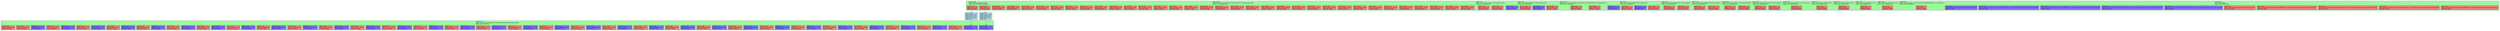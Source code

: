 digraph pipewire {
link_158 [shape=box style=filled fillcolor=lightblue];
link_158 [label="link_id: 158\loutput_node_id: 289\linput_node_id: 291\loutput_port_id: 217\linput_port_id: 287\lstate: init\l"];
port_217 -> link_158 -> port_287;
link_216 [shape=box style=filled fillcolor=lightblue];
link_216 [label="link_id: 216\loutput_node_id: 289\linput_node_id: 291\loutput_port_id: 307\linput_port_id: 328\lstate: init\l"];
port_307 -> link_216 -> port_328;
subgraph cluster_node_286 {
bgcolor=palegreen;
label="node_id: 286\lname: alsa_input.usb-Soundcraft_Soundcraft_Ui24-00.multichannel-input\lmedia_class: Audio/Source\l"
port_322 [shape=box style=filled fillcolor=lightcoral];
port_322 [label="port_id: 322\lname: capture_AUX31\ldirection: output\l"];
port_302 [shape=box style=filled fillcolor=lightcoral];
port_302 [label="port_id: 302\lname: capture_AUX30\ldirection: output\l"];
port_188 [shape=box style=filled fillcolor=lightcoral];
port_188 [label="port_id: 188\lname: capture_AUX29\ldirection: output\l"];
port_182 [shape=box style=filled fillcolor=lightcoral];
port_182 [label="port_id: 182\lname: capture_AUX28\ldirection: output\l"];
port_214 [shape=box style=filled fillcolor=lightcoral];
port_214 [label="port_id: 214\lname: capture_AUX27\ldirection: output\l"];
port_167 [shape=box style=filled fillcolor=lightcoral];
port_167 [label="port_id: 167\lname: capture_AUX26\ldirection: output\l"];
port_187 [shape=box style=filled fillcolor=lightcoral];
port_187 [label="port_id: 187\lname: capture_AUX25\ldirection: output\l"];
port_180 [shape=box style=filled fillcolor=lightcoral];
port_180 [label="port_id: 180\lname: capture_AUX24\ldirection: output\l"];
port_269 [shape=box style=filled fillcolor=lightcoral];
port_269 [label="port_id: 269\lname: capture_AUX23\ldirection: output\l"];
port_285 [shape=box style=filled fillcolor=lightcoral];
port_285 [label="port_id: 285\lname: capture_AUX22\ldirection: output\l"];
port_186 [shape=box style=filled fillcolor=lightcoral];
port_186 [label="port_id: 186\lname: capture_AUX21\ldirection: output\l"];
port_166 [shape=box style=filled fillcolor=lightcoral];
port_166 [label="port_id: 166\lname: capture_AUX20\ldirection: output\l"];
port_320 [shape=box style=filled fillcolor=lightcoral];
port_320 [label="port_id: 320\lname: capture_AUX19\ldirection: output\l"];
port_316 [shape=box style=filled fillcolor=lightcoral];
port_316 [label="port_id: 316\lname: capture_AUX18\ldirection: output\l"];
port_185 [shape=box style=filled fillcolor=lightcoral];
port_185 [label="port_id: 185\lname: capture_AUX17\ldirection: output\l"];
port_174 [shape=box style=filled fillcolor=lightcoral];
port_174 [label="port_id: 174\lname: capture_AUX16\ldirection: output\l"];
port_210 [shape=box style=filled fillcolor=lightcoral];
port_210 [label="port_id: 210\lname: capture_AUX15\ldirection: output\l"];
port_268 [shape=box style=filled fillcolor=lightcoral];
port_268 [label="port_id: 268\lname: capture_AUX14\ldirection: output\l"];
port_184 [shape=box style=filled fillcolor=lightcoral];
port_184 [label="port_id: 184\lname: capture_AUX13\ldirection: output\l"];
port_171 [shape=box style=filled fillcolor=lightcoral];
port_171 [label="port_id: 171\lname: capture_AUX12\ldirection: output\l"];
port_297 [shape=box style=filled fillcolor=lightcoral];
port_297 [label="port_id: 297\lname: capture_AUX11\ldirection: output\l"];
port_163 [shape=box style=filled fillcolor=lightcoral];
port_163 [label="port_id: 163\lname: capture_AUX10\ldirection: output\l"];
port_183 [shape=box style=filled fillcolor=lightcoral];
port_183 [label="port_id: 183\lname: capture_AUX9\ldirection: output\l"];
port_156 [shape=box style=filled fillcolor=lightcoral];
port_156 [label="port_id: 156\lname: capture_AUX8\ldirection: output\l"];
port_162 [shape=box style=filled fillcolor=lightcoral];
port_162 [label="port_id: 162\lname: capture_AUX7\ldirection: output\l"];
port_172 [shape=box style=filled fillcolor=lightcoral];
port_172 [label="port_id: 172\lname: capture_AUX6\ldirection: output\l"];
port_154 [shape=box style=filled fillcolor=lightcoral];
port_154 [label="port_id: 154\lname: capture_AUX5\ldirection: output\l"];
port_87 [shape=box style=filled fillcolor=lightcoral];
port_87 [label="port_id: 87\lname: capture_AUX4\ldirection: output\l"];
port_247 [shape=box style=filled fillcolor=lightcoral];
port_247 [label="port_id: 247\lname: capture_AUX3\ldirection: output\l"];
port_150 [shape=box style=filled fillcolor=lightcoral];
port_150 [label="port_id: 150\lname: capture_AUX2\ldirection: output\l"];
port_168 [shape=box style=filled fillcolor=lightcoral];
port_168 [label="port_id: 168\lname: capture_AUX1\ldirection: output\l"];
port_146 [shape=box style=filled fillcolor=lightcoral];
port_146 [label="port_id: 146\lname: capture_AUX0\ldirection: output\l"];
}
subgraph cluster_node_291 {
bgcolor=palegreen;
label="node_id: 291\lname: alsa_output.usb-Soundcraft_Soundcraft_Ui24-00.multichannel-output\lmedia_class: Audio/Sink\l"
port_257 [shape=box style=filled fillcolor=lightcoral];
port_257 [label="port_id: 257\lname: monitor_AUX31\ldirection: output\l"];
port_142 [shape=box style=filled fillcolor=lightslateblue];
port_142 [label="port_id: 142\lname: playback_AUX31\ldirection: input\l"];
port_175 [shape=box style=filled fillcolor=lightcoral];
port_175 [label="port_id: 175\lname: monitor_AUX30\ldirection: output\l"];
port_138 [shape=box style=filled fillcolor=lightslateblue];
port_138 [label="port_id: 138\lname: playback_AUX30\ldirection: input\l"];
port_176 [shape=box style=filled fillcolor=lightcoral];
port_176 [label="port_id: 176\lname: monitor_AUX29\ldirection: output\l"];
port_134 [shape=box style=filled fillcolor=lightslateblue];
port_134 [label="port_id: 134\lname: playback_AUX29\ldirection: input\l"];
port_181 [shape=box style=filled fillcolor=lightcoral];
port_181 [label="port_id: 181\lname: monitor_AUX28\ldirection: output\l"];
port_130 [shape=box style=filled fillcolor=lightslateblue];
port_130 [label="port_id: 130\lname: playback_AUX28\ldirection: input\l"];
port_63 [shape=box style=filled fillcolor=lightcoral];
port_63 [label="port_id: 63\lname: monitor_AUX27\ldirection: output\l"];
port_126 [shape=box style=filled fillcolor=lightslateblue];
port_126 [label="port_id: 126\lname: playback_AUX27\ldirection: input\l"];
port_177 [shape=box style=filled fillcolor=lightcoral];
port_177 [label="port_id: 177\lname: monitor_AUX26\ldirection: output\l"];
port_122 [shape=box style=filled fillcolor=lightslateblue];
port_122 [label="port_id: 122\lname: playback_AUX26\ldirection: input\l"];
port_253 [shape=box style=filled fillcolor=lightcoral];
port_253 [label="port_id: 253\lname: monitor_AUX25\ldirection: output\l"];
port_118 [shape=box style=filled fillcolor=lightslateblue];
port_118 [label="port_id: 118\lname: playback_AUX25\ldirection: input\l"];
port_114 [shape=box style=filled fillcolor=lightcoral];
port_114 [label="port_id: 114\lname: monitor_AUX24\ldirection: output\l"];
port_110 [shape=box style=filled fillcolor=lightslateblue];
port_110 [label="port_id: 110\lname: playback_AUX24\ldirection: input\l"];
port_106 [shape=box style=filled fillcolor=lightcoral];
port_106 [label="port_id: 106\lname: monitor_AUX23\ldirection: output\l"];
port_102 [shape=box style=filled fillcolor=lightslateblue];
port_102 [label="port_id: 102\lname: playback_AUX23\ldirection: input\l"];
port_161 [shape=box style=filled fillcolor=lightcoral];
port_161 [label="port_id: 161\lname: monitor_AUX22\ldirection: output\l"];
port_157 [shape=box style=filled fillcolor=lightslateblue];
port_157 [label="port_id: 157\lname: playback_AUX22\ldirection: input\l"];
port_153 [shape=box style=filled fillcolor=lightcoral];
port_153 [label="port_id: 153\lname: monitor_AUX21\ldirection: output\l"];
port_149 [shape=box style=filled fillcolor=lightslateblue];
port_149 [label="port_id: 149\lname: playback_AUX21\ldirection: input\l"];
port_145 [shape=box style=filled fillcolor=lightcoral];
port_145 [label="port_id: 145\lname: monitor_AUX20\ldirection: output\l"];
port_141 [shape=box style=filled fillcolor=lightslateblue];
port_141 [label="port_id: 141\lname: playback_AUX20\ldirection: input\l"];
port_137 [shape=box style=filled fillcolor=lightcoral];
port_137 [label="port_id: 137\lname: monitor_AUX19\ldirection: output\l"];
port_133 [shape=box style=filled fillcolor=lightslateblue];
port_133 [label="port_id: 133\lname: playback_AUX19\ldirection: input\l"];
port_129 [shape=box style=filled fillcolor=lightcoral];
port_129 [label="port_id: 129\lname: monitor_AUX18\ldirection: output\l"];
port_125 [shape=box style=filled fillcolor=lightslateblue];
port_125 [label="port_id: 125\lname: playback_AUX18\ldirection: input\l"];
port_121 [shape=box style=filled fillcolor=lightcoral];
port_121 [label="port_id: 121\lname: monitor_AUX17\ldirection: output\l"];
port_117 [shape=box style=filled fillcolor=lightslateblue];
port_117 [label="port_id: 117\lname: playback_AUX17\ldirection: input\l"];
port_115 [shape=box style=filled fillcolor=lightcoral];
port_115 [label="port_id: 115\lname: monitor_AUX16\ldirection: output\l"];
port_113 [shape=box style=filled fillcolor=lightslateblue];
port_113 [label="port_id: 113\lname: playback_AUX16\ldirection: input\l"];
port_111 [shape=box style=filled fillcolor=lightcoral];
port_111 [label="port_id: 111\lname: monitor_AUX15\ldirection: output\l"];
port_109 [shape=box style=filled fillcolor=lightslateblue];
port_109 [label="port_id: 109\lname: playback_AUX15\ldirection: input\l"];
port_107 [shape=box style=filled fillcolor=lightcoral];
port_107 [label="port_id: 107\lname: monitor_AUX14\ldirection: output\l"];
port_105 [shape=box style=filled fillcolor=lightslateblue];
port_105 [label="port_id: 105\lname: playback_AUX14\ldirection: input\l"];
port_152 [shape=box style=filled fillcolor=lightcoral];
port_152 [label="port_id: 152\lname: monitor_AUX13\ldirection: output\l"];
port_148 [shape=box style=filled fillcolor=lightslateblue];
port_148 [label="port_id: 148\lname: playback_AUX13\ldirection: input\l"];
port_144 [shape=box style=filled fillcolor=lightcoral];
port_144 [label="port_id: 144\lname: monitor_AUX12\ldirection: output\l"];
port_140 [shape=box style=filled fillcolor=lightslateblue];
port_140 [label="port_id: 140\lname: playback_AUX12\ldirection: input\l"];
port_136 [shape=box style=filled fillcolor=lightcoral];
port_136 [label="port_id: 136\lname: monitor_AUX11\ldirection: output\l"];
port_132 [shape=box style=filled fillcolor=lightslateblue];
port_132 [label="port_id: 132\lname: playback_AUX11\ldirection: input\l"];
port_128 [shape=box style=filled fillcolor=lightcoral];
port_128 [label="port_id: 128\lname: monitor_AUX10\ldirection: output\l"];
port_124 [shape=box style=filled fillcolor=lightslateblue];
port_124 [label="port_id: 124\lname: playback_AUX10\ldirection: input\l"];
port_120 [shape=box style=filled fillcolor=lightcoral];
port_120 [label="port_id: 120\lname: monitor_AUX9\ldirection: output\l"];
port_116 [shape=box style=filled fillcolor=lightslateblue];
port_116 [label="port_id: 116\lname: playback_AUX9\ldirection: input\l"];
port_112 [shape=box style=filled fillcolor=lightcoral];
port_112 [label="port_id: 112\lname: monitor_AUX8\ldirection: output\l"];
port_108 [shape=box style=filled fillcolor=lightslateblue];
port_108 [label="port_id: 108\lname: playback_AUX8\ldirection: input\l"];
port_104 [shape=box style=filled fillcolor=lightcoral];
port_104 [label="port_id: 104\lname: monitor_AUX7\ldirection: output\l"];
port_100 [shape=box style=filled fillcolor=lightslateblue];
port_100 [label="port_id: 100\lname: playback_AUX7\ldirection: input\l"];
port_159 [shape=box style=filled fillcolor=lightcoral];
port_159 [label="port_id: 159\lname: monitor_AUX6\ldirection: output\l"];
port_155 [shape=box style=filled fillcolor=lightslateblue];
port_155 [label="port_id: 155\lname: playback_AUX6\ldirection: input\l"];
port_151 [shape=box style=filled fillcolor=lightcoral];
port_151 [label="port_id: 151\lname: monitor_AUX5\ldirection: output\l"];
port_147 [shape=box style=filled fillcolor=lightslateblue];
port_147 [label="port_id: 147\lname: playback_AUX5\ldirection: input\l"];
port_143 [shape=box style=filled fillcolor=lightcoral];
port_143 [label="port_id: 143\lname: monitor_AUX4\ldirection: output\l"];
port_139 [shape=box style=filled fillcolor=lightslateblue];
port_139 [label="port_id: 139\lname: playback_AUX4\ldirection: input\l"];
port_135 [shape=box style=filled fillcolor=lightcoral];
port_135 [label="port_id: 135\lname: monitor_AUX3\ldirection: output\l"];
port_131 [shape=box style=filled fillcolor=lightslateblue];
port_131 [label="port_id: 131\lname: playback_AUX3\ldirection: input\l"];
port_127 [shape=box style=filled fillcolor=lightcoral];
port_127 [label="port_id: 127\lname: monitor_AUX2\ldirection: output\l"];
port_123 [shape=box style=filled fillcolor=lightslateblue];
port_123 [label="port_id: 123\lname: playback_AUX2\ldirection: input\l"];
port_119 [shape=box style=filled fillcolor=lightcoral];
port_119 [label="port_id: 119\lname: monitor_AUX1\ldirection: output\l"];
port_287 [shape=box style=filled fillcolor=lightslateblue];
port_287 [label="port_id: 287\lname: playback_AUX1\ldirection: input\l"];
port_265 [shape=box style=filled fillcolor=lightcoral];
port_265 [label="port_id: 265\lname: monitor_AUX0\ldirection: output\l"];
port_328 [shape=box style=filled fillcolor=lightslateblue];
port_328 [label="port_id: 328\lname: playback_AUX0\ldirection: input\l"];
}
subgraph cluster_node_289 {
bgcolor=palegreen;
label="node_id: 289\lname: Firefox Developer Edition\lmedia_class: Stream/Output/Audio\l"
port_217 [shape=box style=filled fillcolor=lightcoral];
port_217 [label="port_id: 217\lname: output_FR\ldirection: output\l"];
port_307 [shape=box style=filled fillcolor=lightcoral];
port_307 [label="port_id: 307\lname: output_FL\ldirection: output\l"];
}
subgraph cluster_node_81 {
bgcolor=palegreen;
label="node_id: 81\lname: alsa_input.pci-0000_11_00.4.analog-stereo\lmedia_class: Audio/Source\l"
port_202 [shape=box style=filled fillcolor=lightcoral];
port_202 [label="port_id: 202\lname: capture_FR\ldirection: output\l"];
port_201 [shape=box style=filled fillcolor=lightcoral];
port_201 [label="port_id: 201\lname: capture_FL\ldirection: output\l"];
}
subgraph cluster_node_33 {
bgcolor=palegreen;
label="node_id: 33\lname: alsa_output.pci-0000_11_00.4.iec958-stereo\lmedia_class: Audio/Sink\l"
port_200 [shape=box style=filled fillcolor=lightcoral];
port_200 [label="port_id: 200\lname: monitor_FR\ldirection: output\l"];
port_199 [shape=box style=filled fillcolor=lightslateblue];
port_199 [label="port_id: 199\lname: playback_FR\ldirection: input\l"];
port_198 [shape=box style=filled fillcolor=lightcoral];
port_198 [label="port_id: 198\lname: monitor_FL\ldirection: output\l"];
port_197 [shape=box style=filled fillcolor=lightslateblue];
port_197 [label="port_id: 197\lname: playback_FL\ldirection: input\l"];
}
subgraph cluster_node_89 {
bgcolor=palegreen;
label="node_id: 89\lname: alsa_input.usb-ZOOM_Q2n-4K_Web_Cam_000C24065211-02.analog-stereo\lmedia_class: Audio/Source\l"
port_196 [shape=box style=filled fillcolor=lightcoral];
port_196 [label="port_id: 196\lname: capture_FR\ldirection: output\l"];
port_195 [shape=box style=filled fillcolor=lightcoral];
port_195 [label="port_id: 195\lname: capture_FL\ldirection: output\l"];
}
subgraph cluster_node_86 {
bgcolor=palegreen;
label="node_id: 86\lname: alsa_output.pci-0000_0f_00.1.hdmi-stereo\lmedia_class: Audio/Sink\l"
port_98 [shape=box style=filled fillcolor=lightcoral];
port_98 [label="port_id: 98\lname: monitor_FR\ldirection: output\l"];
port_97 [shape=box style=filled fillcolor=lightslateblue];
port_97 [label="port_id: 97\lname: playback_FR\ldirection: input\l"];
port_96 [shape=box style=filled fillcolor=lightcoral];
port_96 [label="port_id: 96\lname: monitor_FL\ldirection: output\l"];
port_95 [shape=box style=filled fillcolor=lightslateblue];
port_95 [label="port_id: 95\lname: playback_FL\ldirection: input\l"];
}
subgraph cluster_node_85 {
bgcolor=palegreen;
label="node_id: 85\lname: alsa_input.pci-0000_09_00.0.stereo-fallback\lmedia_class: Audio/Source\l"
port_94 [shape=box style=filled fillcolor=lightcoral];
port_94 [label="port_id: 94\lname: capture_FR\ldirection: output\l"];
port_93 [shape=box style=filled fillcolor=lightcoral];
port_93 [label="port_id: 93\lname: capture_FL\ldirection: output\l"];
}
subgraph cluster_node_84 {
bgcolor=palegreen;
label="node_id: 84\lname: alsa_input.pci-0000_08_00.0.stereo-fallback\lmedia_class: Audio/Source\l"
port_92 [shape=box style=filled fillcolor=lightcoral];
port_92 [label="port_id: 92\lname: capture_FR\ldirection: output\l"];
port_91 [shape=box style=filled fillcolor=lightcoral];
port_91 [label="port_id: 91\lname: capture_FL\ldirection: output\l"];
}
subgraph cluster_node_83 {
bgcolor=palegreen;
label="node_id: 83\lname: alsa_input.pci-0000_07_00.0.stereo-fallback\lmedia_class: Audio/Source\l"
port_90 [shape=box style=filled fillcolor=lightcoral];
port_90 [label="port_id: 90\lname: capture_FR\ldirection: output\l"];
port_78 [shape=box style=filled fillcolor=lightcoral];
port_78 [label="port_id: 78\lname: capture_FL\ldirection: output\l"];
}
subgraph cluster_node_82 {
bgcolor=palegreen;
label="node_id: 82\lname: alsa_input.pci-0000_06_00.0.stereo-fallback\lmedia_class: Audio/Source\l"
port_80 [shape=box style=filled fillcolor=lightcoral];
port_80 [label="port_id: 80\lname: capture_FR\ldirection: output\l"];
port_79 [shape=box style=filled fillcolor=lightcoral];
port_79 [label="port_id: 79\lname: capture_FL\ldirection: output\l"];
}
subgraph cluster_node_76 {
bgcolor=palegreen;
label="node_id: 76\lname: v4l2_input.pci-0000_11_00.3-usb-0_4_1.0\lmedia_class: Video/Source\l"
port_77 [shape=box style=filled fillcolor=lightcoral];
port_77 [label="port_id: 77\lname: capture_1\ldirection: output\l"];
}
subgraph cluster_node_74 {
bgcolor=palegreen;
label="node_id: 74\lname: v4l2_input.pci-0000_09_00.0\lmedia_class: Video/Source\l"
port_75 [shape=box style=filled fillcolor=lightcoral];
port_75 [label="port_id: 75\lname: capture_1\ldirection: output\l"];
}
subgraph cluster_node_72 {
bgcolor=palegreen;
label="node_id: 72\lname: v4l2_input.pci-0000_08_00.0\lmedia_class: Video/Source\l"
port_73 [shape=box style=filled fillcolor=lightcoral];
port_73 [label="port_id: 73\lname: capture_1\ldirection: output\l"];
}
subgraph cluster_node_70 {
bgcolor=palegreen;
label="node_id: 70\lname: v4l2_input.pci-0000_07_00.0\lmedia_class: Video/Source\l"
port_71 [shape=box style=filled fillcolor=lightcoral];
port_71 [label="port_id: 71\lname: capture_1\ldirection: output\l"];
}
subgraph cluster_node_68 {
bgcolor=palegreen;
label="node_id: 68\lname: v4l2_input.pci-0000_06_00.0\lmedia_class: Video/Source\l"
port_69 [shape=box style=filled fillcolor=lightcoral];
port_69 [label="port_id: 69\lname: capture_1\ldirection: output\l"];
}
subgraph cluster_node_66 {
bgcolor=palegreen;
label="node_id: 66\lname: libcamera_input.__SB_.PCI0.GP13.XHC0.RHUB.PRT4-4_1.0-1686_04bc\lmedia_class: Video/Source\l"
port_67 [shape=box style=filled fillcolor=lightcoral];
port_67 [label="port_id: 67\lname: capture_1\ldirection: output\l"];
}
subgraph cluster_node_37 {
bgcolor=palegreen;
label="node_id: 37\lname: Midi-Bridge\lmedia_class: Midi/Bridge\l"
port_47 [shape=box style=filled fillcolor=lightcoral];
port_47 [label="port_id: 47\lname: M-AUDIO Oxygen Pro 49 at usb-0000:0c:00-1-2- full speed:(capture_3) Oxygen Pro 49 Editor\ldirection: output\l"];
port_46 [shape=box style=filled fillcolor=lightcoral];
port_46 [label="port_id: 46\lname: M-AUDIO Oxygen Pro 49 at usb-0000:0c:00-1-2- full speed:(capture_2) Oxygen Pro 49 Mackie/HUI\ldirection: output\l"];
port_45 [shape=box style=filled fillcolor=lightcoral];
port_45 [label="port_id: 45\lname: M-AUDIO Oxygen Pro 49 at usb-0000:0c:00-1-2- full speed:(capture_1) Oxygen Pro 49 MIDI DIN\ldirection: output\l"];
port_44 [shape=box style=filled fillcolor=lightcoral];
port_44 [label="port_id: 44\lname: M-AUDIO Oxygen Pro 49 at usb-0000:0c:00-1-2- full speed:(capture_0) Oxygen Pro 49 USB MIDI\ldirection: output\l"];
port_43 [shape=box style=filled fillcolor=lightcoral];
port_43 [label="port_id: 43\lname: Midi Through:(capture_0) Midi Through Port-0\ldirection: output\l"];
port_42 [shape=box style=filled fillcolor=lightslateblue];
port_42 [label="port_id: 42\lname: M-AUDIO Oxygen Pro 49 at usb-0000:0c:00-1-2- full speed:(playback_3) Oxygen Pro 49 Editor\ldirection: input\l"];
port_41 [shape=box style=filled fillcolor=lightslateblue];
port_41 [label="port_id: 41\lname: M-AUDIO Oxygen Pro 49 at usb-0000:0c:00-1-2- full speed:(playback_2) Oxygen Pro 49 Mackie/HUI\ldirection: input\l"];
port_40 [shape=box style=filled fillcolor=lightslateblue];
port_40 [label="port_id: 40\lname: M-AUDIO Oxygen Pro 49 at usb-0000:0c:00-1-2- full speed:(playback_1) Oxygen Pro 49 MIDI DIN\ldirection: input\l"];
port_39 [shape=box style=filled fillcolor=lightslateblue];
port_39 [label="port_id: 39\lname: M-AUDIO Oxygen Pro 49 at usb-0000:0c:00-1-2- full speed:(playback_0) Oxygen Pro 49 USB MIDI\ldirection: input\l"];
port_38 [shape=box style=filled fillcolor=lightslateblue];
port_38 [label="port_id: 38\lname: Midi Through:(playback_0) Midi Through Port-0\ldirection: input\l"];
}
subgraph cluster_node_29 {
bgcolor=palegreen;
label="node_id: 29\lname: Freewheel-Driver\lmedia_class: (null)\l"
}
subgraph cluster_node_28 {
bgcolor=palegreen;
label="node_id: 28\lname: Dummy-Driver\lmedia_class: (null)\l"
}
}

